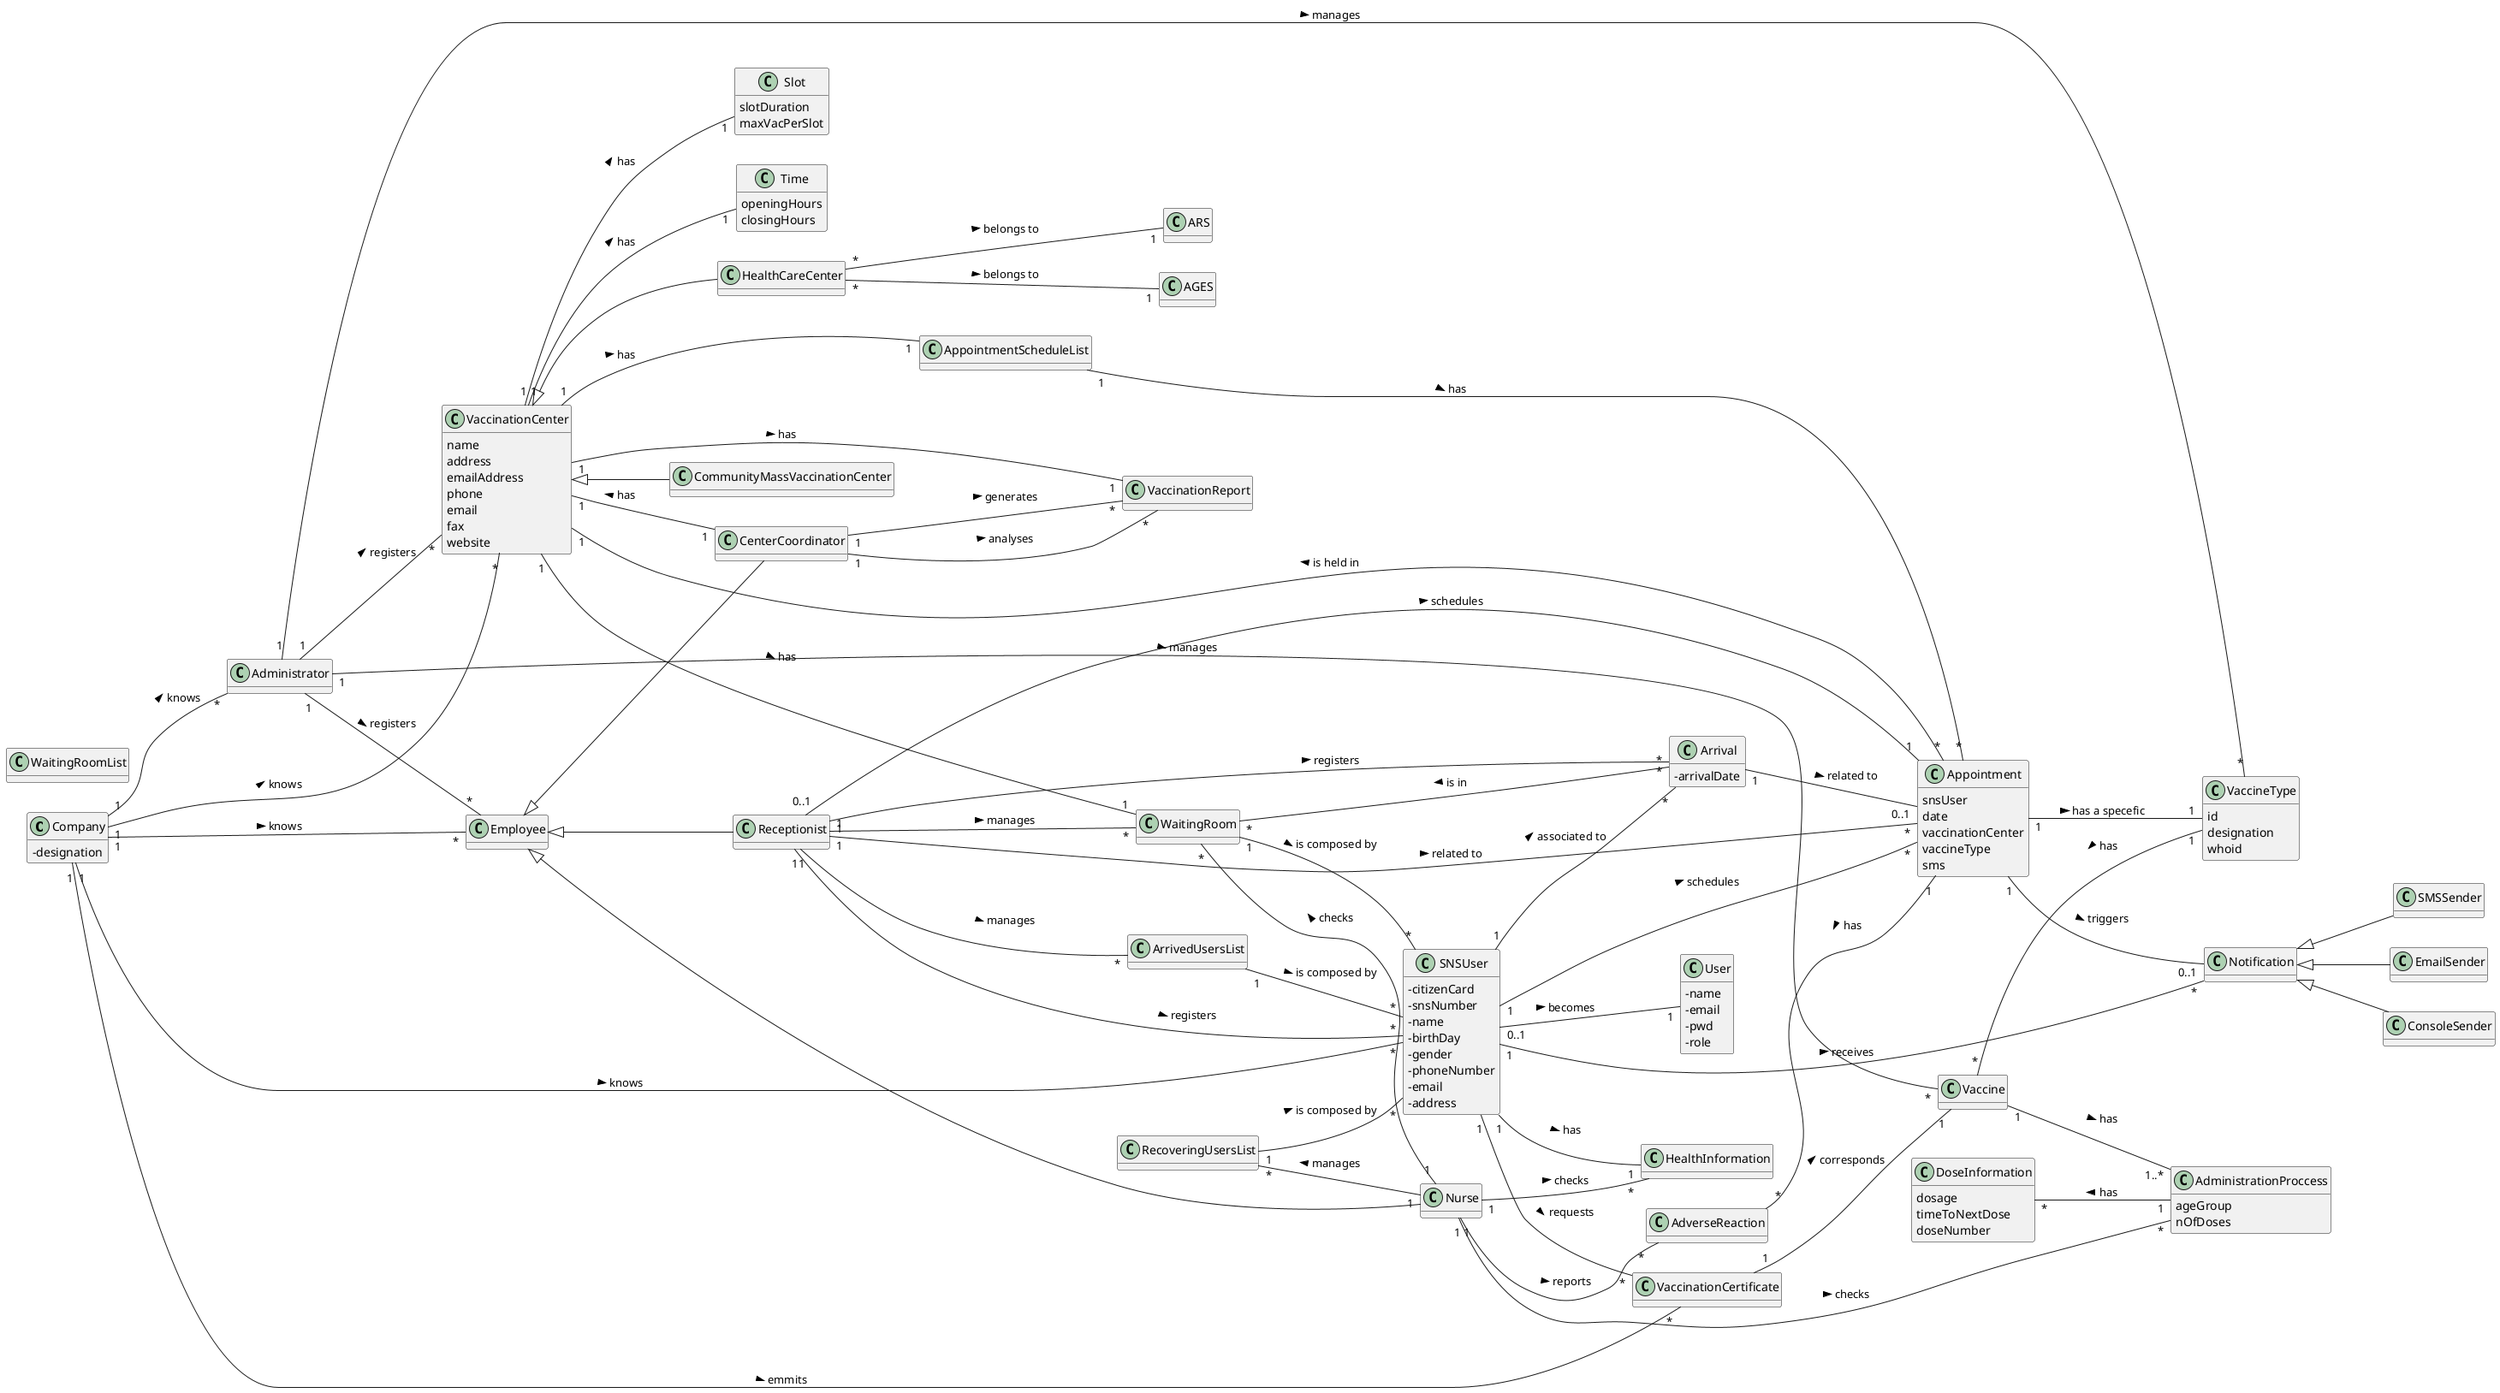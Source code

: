 @startuml DM

hide methods
left to right direction
skinparam classAttributeIconSize 0

class Company {
  - designation
}

class CommunityMassVaccinationCenter {}

class HealthCareCenter {}

class VaccinationCenter {
  name
  address
  emailAddress
  phone
  email
  fax
  website
}

class Vaccine {}

class VaccineType {
  id
  designation
  whoid
}

class SNSUser {
  - citizenCard
  - snsNumber
  - name
  - birthDay
  - gender
  - phoneNumber
  - email
  - address
}

class User {
  - name
  - email
  - pwd
  - role
}

class HealthInformation {}

class Administrator {}

class Employee {}

class Nurse {}

class Receptionist {}

class CenterCoordinator {}

class Appointment {
  snsUser
  date
  vaccinationCenter
  vaccineType
  sms
}

class AdministrationProccess {
  ageGroup
  nOfDoses
}

class AGES {}

class ARS {}

class DoseInformation {
  dosage
  timeToNextDose
  doseNumber
}

class Slot {
  slotDuration
  maxVacPerSlot
}

class Time {
  openingHours
  closingHours
}

class Notification {}

class Arrival {
  - arrivalDate
}

class AppointmentScheduleList {}

class WaitingRoomList {}


Arrival "1" -- "0..1" Appointment : related to >
Arrival "*" -- "*" WaitingRoom : is in >

AppointmentScheduleList "1" -- "*" Appointment : has >

DoseInformation "*" -- "1" AdministrationProccess : has <

Vaccine "*" -- "1" VaccineType : has <

Employee <|-- Nurse
Employee <|-- Receptionist
Employee <|-- CenterCoordinator

VaccinationCenter <|-- CommunityMassVaccinationCenter
VaccinationCenter <|-- HealthCareCenter

VaccinationCenter "1" -- "1" CenterCoordinator : has < 
VaccinationCenter "1" -- "1" Slot : has >
VaccinationCenter "1" -- "1" Time : has >

HealthCareCenter "*" -- "1" AGES : belongs to > 
HealthCareCenter "*" -- "1" ARS : belongs to > 

Appointment "*" -- "1" VaccinationCenter : is held in >
Appointment "1" -- "1" VaccineType : has a specefic >
Appointment "1" -- "0..1" Notification : triggers >

Receptionist "1" -- "*" WaitingRoom : manages >
Receptionist "1" -- "*" ArrivedUsersList : manages >
Receptionist "1" -- "*" SNSUser : registers >

WaitingRoom "1" -- "*" SNSUser : is composed by >
ArrivedUsersList "1" -- "*" SNSUser : is composed by > 
RecoveringUsersList "1" -- "*" SNSUser : is composed by >

WaitingRoom "*" -- "1" Nurse : checks <
RecoveringUsersList "*" -- "1" Nurse : manages <

Administrator "1" -- "*" Employee : registers >
Administrator "1" -- "*" VaccinationCenter : registers >
Administrator "1" -- "*" VaccineType : manages >
Administrator "1" -- "*" Vaccine : manages > 

Vaccine "1" -- "1..*" AdministrationProccess : has >

SNSUser "1" -- "*" Appointment : schedules >
SNSUser "1" -- "*" Arrival : associated to >
SNSUser "1" -- "1" HealthInformation : has >
SNSUser "1" -- "*" Notification : receives >
SNSUser "1" -- "*" VaccinationCertificate : requests >
SNSUser "0..1" -- "1" User : becomes >


VaccinationCertificate "1" -- "1" Vaccine : corresponds >

Company "1" -- "*" VaccinationCertificate : emmits >
Company "1" -- "*" Employee : knows >
Company "1" -- "*" VaccinationCenter : knows >
Company "1" -- "*" SNSUser : knows >
Company "1" -- "*" Administrator : knows >

Receptionist "0..1" -- "1" Appointment : schedules >
Receptionist "1" -- "*" Appointment : related to >
Receptionist "1" -- "*" Arrival : registers >

Nurse "1" -- "*" AdverseReaction : reports >
Nurse "1" -- "*" HealthInformation : checks >

VaccinationCenter "1" -- "1" VaccinationReport : has >
VaccinationCenter "1" -- "1" WaitingRoom : has >
VaccinationCenter "1" -- "1" AppointmentScheduleList : has >

CenterCoordinator "1" -- "*" VaccinationReport : analyses >
CenterCoordinator "1" -- "*" VaccinationReport : generates >

Nurse "1" -- "*" AdministrationProccess : checks >

Notification <|-- SMSSender
Notification <|-- EmailSender
Notification <|-- ConsoleSender

AdverseReaction "*" -- "1" Appointment : has <

@enduml

